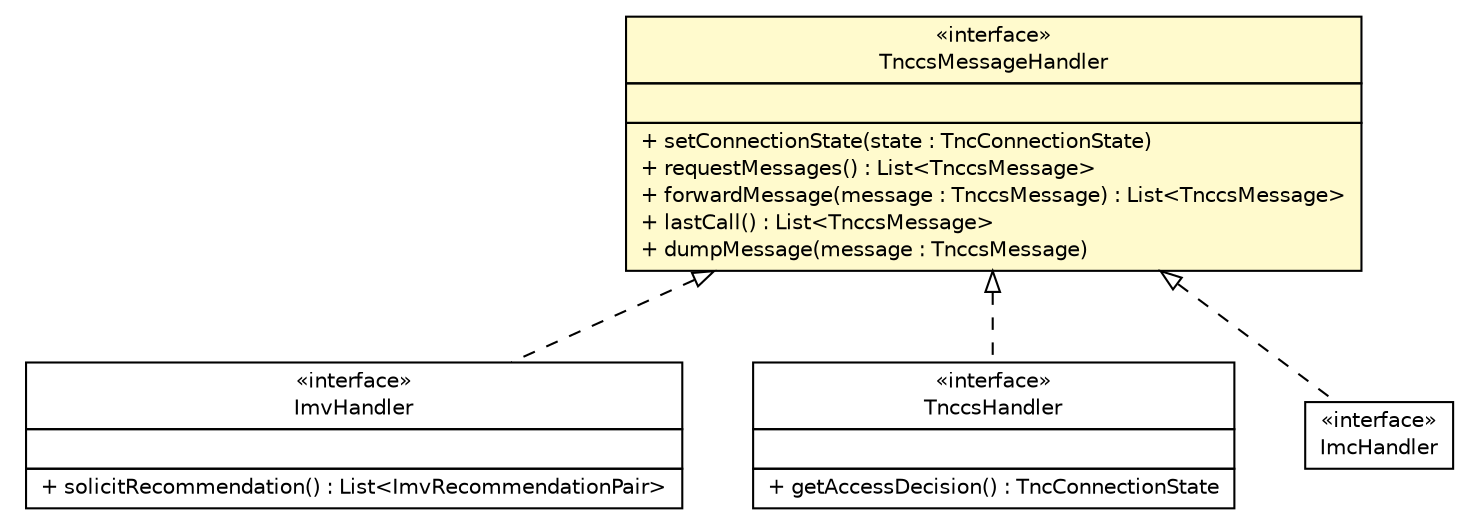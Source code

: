 #!/usr/local/bin/dot
#
# Class diagram 
# Generated by UMLGraph version R5_6 (http://www.umlgraph.org/)
#

digraph G {
	edge [fontname="Helvetica",fontsize=10,labelfontname="Helvetica",labelfontsize=10];
	node [fontname="Helvetica",fontsize=10,shape=plaintext];
	nodesep=0.25;
	ranksep=0.5;
	// de.hsbremen.tc.tnc.tnccs.message.handler.ImvHandler
	c30163 [label=<<table title="de.hsbremen.tc.tnc.tnccs.message.handler.ImvHandler" border="0" cellborder="1" cellspacing="0" cellpadding="2" port="p" href="./ImvHandler.html">
		<tr><td><table border="0" cellspacing="0" cellpadding="1">
<tr><td align="center" balign="center"> &#171;interface&#187; </td></tr>
<tr><td align="center" balign="center"> ImvHandler </td></tr>
		</table></td></tr>
		<tr><td><table border="0" cellspacing="0" cellpadding="1">
<tr><td align="left" balign="left">  </td></tr>
		</table></td></tr>
		<tr><td><table border="0" cellspacing="0" cellpadding="1">
<tr><td align="left" balign="left"> + solicitRecommendation() : List&lt;ImvRecommendationPair&gt; </td></tr>
		</table></td></tr>
		</table>>, URL="./ImvHandler.html", fontname="Helvetica", fontcolor="black", fontsize=10.0];
	// de.hsbremen.tc.tnc.tnccs.message.handler.TnccsHandler
	c30166 [label=<<table title="de.hsbremen.tc.tnc.tnccs.message.handler.TnccsHandler" border="0" cellborder="1" cellspacing="0" cellpadding="2" port="p" href="./TnccsHandler.html">
		<tr><td><table border="0" cellspacing="0" cellpadding="1">
<tr><td align="center" balign="center"> &#171;interface&#187; </td></tr>
<tr><td align="center" balign="center"> TnccsHandler </td></tr>
		</table></td></tr>
		<tr><td><table border="0" cellspacing="0" cellpadding="1">
<tr><td align="left" balign="left">  </td></tr>
		</table></td></tr>
		<tr><td><table border="0" cellspacing="0" cellpadding="1">
<tr><td align="left" balign="left"> + getAccessDecision() : TncConnectionState </td></tr>
		</table></td></tr>
		</table>>, URL="./TnccsHandler.html", fontname="Helvetica", fontcolor="black", fontsize=10.0];
	// de.hsbremen.tc.tnc.tnccs.message.handler.TnccsMessageHandler
	c30169 [label=<<table title="de.hsbremen.tc.tnc.tnccs.message.handler.TnccsMessageHandler" border="0" cellborder="1" cellspacing="0" cellpadding="2" port="p" bgcolor="lemonChiffon" href="./TnccsMessageHandler.html">
		<tr><td><table border="0" cellspacing="0" cellpadding="1">
<tr><td align="center" balign="center"> &#171;interface&#187; </td></tr>
<tr><td align="center" balign="center"> TnccsMessageHandler </td></tr>
		</table></td></tr>
		<tr><td><table border="0" cellspacing="0" cellpadding="1">
<tr><td align="left" balign="left">  </td></tr>
		</table></td></tr>
		<tr><td><table border="0" cellspacing="0" cellpadding="1">
<tr><td align="left" balign="left"> + setConnectionState(state : TncConnectionState) </td></tr>
<tr><td align="left" balign="left"> + requestMessages() : List&lt;TnccsMessage&gt; </td></tr>
<tr><td align="left" balign="left"> + forwardMessage(message : TnccsMessage) : List&lt;TnccsMessage&gt; </td></tr>
<tr><td align="left" balign="left"> + lastCall() : List&lt;TnccsMessage&gt; </td></tr>
<tr><td align="left" balign="left"> + dumpMessage(message : TnccsMessage) </td></tr>
		</table></td></tr>
		</table>>, URL="./TnccsMessageHandler.html", fontname="Helvetica", fontcolor="black", fontsize=10.0];
	// de.hsbremen.tc.tnc.tnccs.message.handler.ImcHandler
	c30172 [label=<<table title="de.hsbremen.tc.tnc.tnccs.message.handler.ImcHandler" border="0" cellborder="1" cellspacing="0" cellpadding="2" port="p" href="./ImcHandler.html">
		<tr><td><table border="0" cellspacing="0" cellpadding="1">
<tr><td align="center" balign="center"> &#171;interface&#187; </td></tr>
<tr><td align="center" balign="center"> ImcHandler </td></tr>
		</table></td></tr>
		</table>>, URL="./ImcHandler.html", fontname="Helvetica", fontcolor="black", fontsize=10.0];
	//de.hsbremen.tc.tnc.tnccs.message.handler.ImvHandler implements de.hsbremen.tc.tnc.tnccs.message.handler.TnccsMessageHandler
	c30169:p -> c30163:p [dir=back,arrowtail=empty,style=dashed];
	//de.hsbremen.tc.tnc.tnccs.message.handler.TnccsHandler implements de.hsbremen.tc.tnc.tnccs.message.handler.TnccsMessageHandler
	c30169:p -> c30166:p [dir=back,arrowtail=empty,style=dashed];
	//de.hsbremen.tc.tnc.tnccs.message.handler.ImcHandler implements de.hsbremen.tc.tnc.tnccs.message.handler.TnccsMessageHandler
	c30169:p -> c30172:p [dir=back,arrowtail=empty,style=dashed];
}

